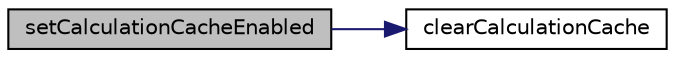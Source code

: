 digraph "setCalculationCacheEnabled"
{
  edge [fontname="Helvetica",fontsize="10",labelfontname="Helvetica",labelfontsize="10"];
  node [fontname="Helvetica",fontsize="10",shape=record];
  rankdir="LR";
  Node272 [label="setCalculationCacheEnabled",height=0.2,width=0.4,color="black", fillcolor="grey75", style="filled", fontcolor="black"];
  Node272 -> Node273 [color="midnightblue",fontsize="10",style="solid",fontname="Helvetica"];
  Node273 [label="clearCalculationCache",height=0.2,width=0.4,color="black", fillcolor="white", style="filled",URL="$class_p_h_p_excel___calculation.html#a63a490220d1aecf2b8b6a161cb95fd64"];
}
